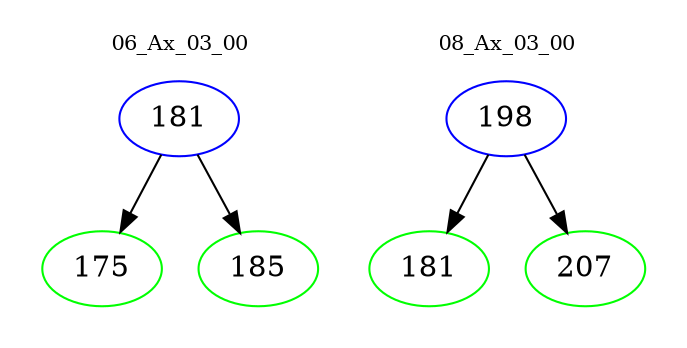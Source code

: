 digraph{
subgraph cluster_0 {
color = white
label = "06_Ax_03_00";
fontsize=10;
T0_181 [label="181", color="blue"]
T0_181 -> T0_175 [color="black"]
T0_175 [label="175", color="green"]
T0_181 -> T0_185 [color="black"]
T0_185 [label="185", color="green"]
}
subgraph cluster_1 {
color = white
label = "08_Ax_03_00";
fontsize=10;
T1_198 [label="198", color="blue"]
T1_198 -> T1_181 [color="black"]
T1_181 [label="181", color="green"]
T1_198 -> T1_207 [color="black"]
T1_207 [label="207", color="green"]
}
}
